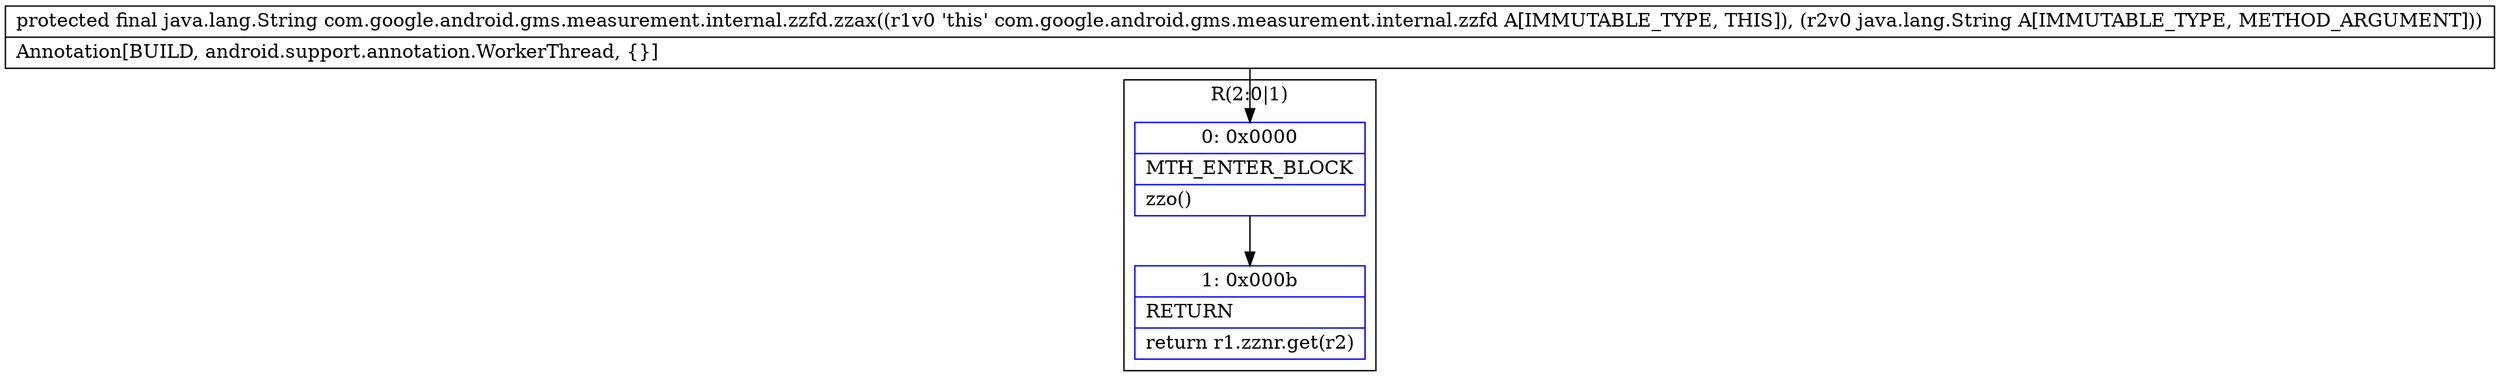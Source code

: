 digraph "CFG forcom.google.android.gms.measurement.internal.zzfd.zzax(Ljava\/lang\/String;)Ljava\/lang\/String;" {
subgraph cluster_Region_310058740 {
label = "R(2:0|1)";
node [shape=record,color=blue];
Node_0 [shape=record,label="{0\:\ 0x0000|MTH_ENTER_BLOCK\l|zzo()\l}"];
Node_1 [shape=record,label="{1\:\ 0x000b|RETURN\l|return r1.zznr.get(r2)\l}"];
}
MethodNode[shape=record,label="{protected final java.lang.String com.google.android.gms.measurement.internal.zzfd.zzax((r1v0 'this' com.google.android.gms.measurement.internal.zzfd A[IMMUTABLE_TYPE, THIS]), (r2v0 java.lang.String A[IMMUTABLE_TYPE, METHOD_ARGUMENT]))  | Annotation[BUILD, android.support.annotation.WorkerThread, \{\}]\l}"];
MethodNode -> Node_0;
Node_0 -> Node_1;
}

